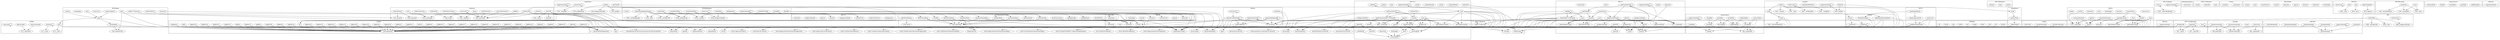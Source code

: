 strict digraph {
subgraph cluster_3073_Counters {
label = "Counters"
"3073_increment" [label="increment"]
"3073_current" [label="current"]
"3073_reset" [label="reset"]
"3073_decrement" [label="decrement"]
}subgraph cluster_1283_IERC20Metadata {
label = "IERC20Metadata"
"1283_symbol" [label="symbol"]
"1283_name" [label="name"]
"1283_decimals" [label="decimals"]
}subgraph cluster_8076_NFTStaking {
label = "NFTStaking"
"8076__unstakeMany" [label="_unstakeMany"]
"8076_balanceOf" [label="balanceOf"]
"8076_unstake" [label="unstake"]
"8076_claimForAddress" [label="claimForAddress"]
"8076_stake" [label="stake"]
"8076__claim" [label="_claim"]
"8076_onERC721Received" [label="onERC721Received"]
"8076_constructor" [label="constructor"]
"8076_claim" [label="claim"]
"8076_earningInfo" [label="earningInfo"]
"8076_tokensOfOwner" [label="tokensOfOwner"]
"8076_claimForAddress" -> "8076__claim"
"8076_claim" -> "8076__claim"
"8076_unstake" -> "8076__claim"
"8076__claim" -> "8076__unstakeMany"
}subgraph cluster_2457_ERC721URIStorage {
label = "ERC721URIStorage"
"2457__burn" [label="_burn"]
"2457__setTokenURI" [label="_setTokenURI"]
"2457_tokenURI" [label="tokenURI"]
"2457_tokenURI" -> "2457__baseURI"
"2457_tokenURI" -> "2457_tokenURI"
"2457_tokenURI" -> "2457__exists"
"2457__setTokenURI" -> "2457__exists"
"2457__burn" -> "2457__burn"
}subgraph cluster_7450_Collection {
label = "Collection"
"7450_setmaxMintAmount" [label="setmaxMintAmount"]
"7450_setIsMintActive" [label="setIsMintActive"]
"7450_walletOfOwner" [label="walletOfOwner"]
"7450_pause" [label="pause"]
"7450_setIsAllowListActive" [label="setIsAllowListActive"]
"7450_setBaseURI" [label="setBaseURI"]
"7450_setBaseExtension" [label="setBaseExtension"]
"7450_constructor" [label="constructor"]
"7450_mint" [label="mint"]
"7450__baseURI" [label="_baseURI"]
"7450_getRoot" [label="getRoot"]
"7450_tokenURI" [label="tokenURI"]
"7450_whitelistMint" [label="whitelistMint"]
"7450_withdraw" [label="withdraw"]
"7450_mint" -> "7450_totalSupply"
"7450_mint" -> "7450__safeMint"
"7450_walletOfOwner" -> "7450_ownerOf"
"7450_setmaxMintAmount" -> "7450_onlyOwner"
"7450_whitelistMint" -> "7450__safeMint"
"7450_setBaseExtension" -> "7450_onlyOwner"
"7450_withdraw" -> "7450_onlyOwner"
"7450_mint" -> "7450_owner"
"7450_whitelistMint" -> "7450_totalSupply"
"7450_setIsAllowListActive" -> "7450_onlyOwner"
"7450_whitelistMint" -> "7450_owner"
"7450_getRoot" -> "7450_onlyOwner"
"7450_constructor" -> "7450_constructor"
"7450_tokenURI" -> "7450__exists"
"7450_walletOfOwner" -> "7450_balanceOf"
"7450_setIsMintActive" -> "7450_onlyOwner"
"7450_tokenURI" -> "7450__baseURI"
"7450_pause" -> "7450_onlyOwner"
"7450_setBaseURI" -> "7450_onlyOwner"
}subgraph cluster_2329_ERC721Royalty {
label = "ERC721Royalty"
"2329_supportsInterface" [label="supportsInterface"]
"2329__burn" [label="_burn"]
"2329__burn" -> "2329__burn"
"2329_supportsInterface" -> "2329_supportsInterface"
"2329__burn" -> "2329__resetTokenRoyalty"
}subgraph cluster_2977_Address {
label = "Address"
"2977_isContract" [label="isContract"]
"2977_functionCall" [label="functionCall"]
"2977_verifyCallResult" [label="verifyCallResult"]
"2977_functionStaticCall" [label="functionStaticCall"]
"2977_functionCallWithValue" [label="functionCallWithValue"]
"2977_sendValue" [label="sendValue"]
"2977_functionDelegateCall" [label="functionDelegateCall"]
"2977_functionCallWithValue" -> "2977_verifyCallResult"
"2977_functionCall" -> "2977_functionCallWithValue"
"2977_functionCallWithValue" -> "2977_isContract"
"2977_functionDelegateCall" -> "2977_functionDelegateCall"
"2977_functionDelegateCall" -> "2977_verifyCallResult"
"2977_functionDelegateCall" -> "2977_isContract"
"2977_functionStaticCall" -> "2977_verifyCallResult"
"2977_functionStaticCall" -> "2977_functionStaticCall"
"2977_functionCallWithValue" -> "2977_functionCallWithValue"
"2977_functionStaticCall" -> "2977_isContract"
"2977_functionCall" -> "2977_functionCall"
}subgraph cluster_548_ReentrancyGuard {
label = "ReentrancyGuard"
"548_constructor" [label="constructor"]
}subgraph cluster_17704_console {
label = "console"
"17704_logBytes17" [label="logBytes17"]
"17704_logBytes5" [label="logBytes5"]
"17704_logBytes21" [label="logBytes21"]
"17704_logBytes3" [label="logBytes3"]
"17704_logUint" [label="logUint"]
"17704_logBytes31" [label="logBytes31"]
"17704_logBytes2" [label="logBytes2"]
"17704_logBytes30" [label="logBytes30"]
"17704_logBytes8" [label="logBytes8"]
"17704_logBytes26" [label="logBytes26"]
"17704_logBytes20" [label="logBytes20"]
"17704_logBytes15" [label="logBytes15"]
"17704_logBytes32" [label="logBytes32"]
"17704_logBytes13" [label="logBytes13"]
"17704_logBytes18" [label="logBytes18"]
"17704_log" [label="log"]
"17704_logBytes28" [label="logBytes28"]
"17704_logBytes4" [label="logBytes4"]
"17704_logBytes29" [label="logBytes29"]
"17704__sendLogPayload" [label="_sendLogPayload"]
"17704_logBytes" [label="logBytes"]
"17704_logBytes11" [label="logBytes11"]
"17704_logBool" [label="logBool"]
"17704_logBytes27" [label="logBytes27"]
"17704_logBytes12" [label="logBytes12"]
"17704_logBytes19" [label="logBytes19"]
"17704_logBytes24" [label="logBytes24"]
"17704_logInt" [label="logInt"]
"17704_logAddress" [label="logAddress"]
"17704_logBytes10" [label="logBytes10"]
"17704_logString" [label="logString"]
"17704_logBytes22" [label="logBytes22"]
"17704_logBytes7" [label="logBytes7"]
"17704_logBytes1" [label="logBytes1"]
"17704_logBytes16" [label="logBytes16"]
"17704_logBytes9" [label="logBytes9"]
"17704_logBytes23" [label="logBytes23"]
"17704_logBytes25" [label="logBytes25"]
"17704_logBytes6" [label="logBytes6"]
"17704_logBytes14" [label="logBytes14"]
"17704_log" -> "17704__sendLogPayload"
"17704_logBytes10" -> "17704__sendLogPayload"
"17704_logBytes13" -> "17704__sendLogPayload"
"17704_logBytes" -> "17704__sendLogPayload"
"17704_logBool" -> "17704__sendLogPayload"
"17704_logBytes4" -> "17704__sendLogPayload"
"17704_logBytes30" -> "17704__sendLogPayload"
"17704_logBytes16" -> "17704__sendLogPayload"
"17704_logBytes12" -> "17704__sendLogPayload"
"17704_logBytes6" -> "17704__sendLogPayload"
"17704_logBytes3" -> "17704__sendLogPayload"
"17704_logBytes7" -> "17704__sendLogPayload"
"17704_logBytes31" -> "17704__sendLogPayload"
"17704_logBytes21" -> "17704__sendLogPayload"
"17704_logInt" -> "17704__sendLogPayload"
"17704_logBytes32" -> "17704__sendLogPayload"
"17704_logAddress" -> "17704__sendLogPayload"
"17704_logBytes5" -> "17704__sendLogPayload"
"17704_logBytes20" -> "17704__sendLogPayload"
"17704_logBytes27" -> "17704__sendLogPayload"
"17704_logBytes14" -> "17704__sendLogPayload"
"17704_logBytes26" -> "17704__sendLogPayload"
"17704_logUint" -> "17704__sendLogPayload"
"17704_logBytes15" -> "17704__sendLogPayload"
"17704_logBytes24" -> "17704__sendLogPayload"
"17704_logBytes28" -> "17704__sendLogPayload"
"17704_logBytes1" -> "17704__sendLogPayload"
"17704_logBytes25" -> "17704__sendLogPayload"
"17704_logBytes18" -> "17704__sendLogPayload"
"17704_logBytes8" -> "17704__sendLogPayload"
"17704_logBytes11" -> "17704__sendLogPayload"
"17704_logBytes17" -> "17704__sendLogPayload"
"17704_logBytes23" -> "17704__sendLogPayload"
"17704_logBytes19" -> "17704__sendLogPayload"
"17704_logString" -> "17704__sendLogPayload"
"17704_logBytes22" -> "17704__sendLogPayload"
"17704_logBytes2" -> "17704__sendLogPayload"
"17704_logBytes9" -> "17704__sendLogPayload"
"17704_logBytes29" -> "17704__sendLogPayload"
}subgraph cluster_9640_ERC721A {
label = "ERC721A"
"9640__mint" [label="_mint"]
"9640_getApproved" [label="getApproved"]
"9640_setApprovalForAll" [label="setApprovalForAll"]
"9640_transferFrom" [label="transferFrom"]
"9640__safeMint" [label="_safeMint"]
"9640__burn" [label="_burn"]
"9640_totalSupply" [label="totalSupply"]
"9640_constructor" [label="constructor"]
"9640_ownerOf" [label="ownerOf"]
"9640__numberMinted" [label="_numberMinted"]
"9640__transfer" [label="_transfer"]
"9640__setAux" [label="_setAux"]
"9640__startTokenId" [label="_startTokenId"]
"9640__numberBurned" [label="_numberBurned"]
"9640__ownershipOf" [label="_ownershipOf"]
"9640_safeTransferFrom" [label="safeTransferFrom"]
"9640_symbol" [label="symbol"]
"9640__totalMinted" [label="_totalMinted"]
"9640_supportsInterface" [label="supportsInterface"]
"9640__checkContractOnERC721Received" [label="_checkContractOnERC721Received"]
"9640_tokenURI" [label="tokenURI"]
"9640__baseURI" [label="_baseURI"]
"9640_name" [label="name"]
"9640_approve" [label="approve"]
"9640__getAux" [label="_getAux"]
"9640__afterTokenTransfers" [label="_afterTokenTransfers"]
"9640__approve" [label="_approve"]
"9640_isApprovedForAll" [label="isApprovedForAll"]
"9640__beforeTokenTransfers" [label="_beforeTokenTransfers"]
"9640__exists" [label="_exists"]
"9640_balanceOf" [label="balanceOf"]
"9640__transfer" -> "9640__msgSender"
"9640__exists" -> "9640__startTokenId"
"9640_safeTransferFrom" -> "9640_safeTransferFrom"
"9640__burn" -> "9640__burn"
"9640__burn" -> "9640__msgSender"
"9640__burn" -> "9640_getApproved"
"9640__burn" -> "9640__ownershipOf"
"9640__safeMint" -> "9640__mint"
"9640_constructor" -> "9640__startTokenId"
"9640__safeMint" -> "9640__safeMint"
"9640_safeTransferFrom" -> "9640__checkContractOnERC721Received"
"9640__transfer" -> "9640__approve"
"9640__transfer" -> "9640__ownershipOf"
"9640_supportsInterface" -> "9640_supportsInterface"
"9640_ownerOf" -> "9640__ownershipOf"
"9640_approve" -> "9640_isApprovedForAll"
"9640__transfer" -> "9640__afterTokenTransfers"
"9640_transferFrom" -> "9640__transfer"
"9640__burn" -> "9640__approve"
"9640__ownershipOf" -> "9640__startTokenId"
"9640__transfer" -> "9640_getApproved"
"9640_getApproved" -> "9640__exists"
"9640__mint" -> "9640__beforeTokenTransfers"
"9640__burn" -> "9640__beforeTokenTransfers"
"9640_safeTransferFrom" -> "9640__transfer"
"9640__mint" -> "9640__checkContractOnERC721Received"
"9640_approve" -> "9640_ownerOf"
"9640__checkContractOnERC721Received" -> "9640__msgSender"
"9640__transfer" -> "9640__beforeTokenTransfers"
"9640__transfer" -> "9640_isApprovedForAll"
"9640_tokenURI" -> "9640__baseURI"
"9640__burn" -> "9640__afterTokenTransfers"
"9640_tokenURI" -> "9640__exists"
"9640_setApprovalForAll" -> "9640__msgSender"
"9640__totalMinted" -> "9640__startTokenId"
"9640__mint" -> "9640__afterTokenTransfers"
"9640_totalSupply" -> "9640__startTokenId"
"9640_approve" -> "9640__msgSender"
"9640__burn" -> "9640_isApprovedForAll"
"9640_approve" -> "9640__approve"
}subgraph cluster_4531_LazyNFT {
label = "LazyNFT"
"4531_constructor" [label="constructor"]
"4531__hash" [label="_hash"]
"4531_supportsInterface" [label="supportsInterface"]
"4531_availableToWithdraw" [label="availableToWithdraw"]
"4531_redeem" [label="redeem"]
"4531__verify" [label="_verify"]
"4531_withdraw" [label="withdraw"]
"4531__verify" -> "4531__hash"
"4531_redeem" -> "4531_hasRole"
"4531_redeem" -> "4531__transfer"
"4531_redeem" -> "4531__verify"
"4531_withdraw" -> "4531_hasRole"
"4531_constructor" -> "4531__setupRole"
"4531_redeem" -> "4531__mint"
"4531_constructor" -> "4531_constructor"
"4531_supportsInterface" -> "4531_supportsInterface"
"4531__hash" -> "4531__hashTypedDataV4"
"4531_redeem" -> "4531__setTokenURI"
}subgraph cluster_2484_IERC721Metadata {
label = "IERC721Metadata"
"2484_name" [label="name"]
"2484_tokenURI" [label="tokenURI"]
"2484_symbol" [label="symbol"]
}subgraph cluster_308_AccessControl {
label = "AccessControl"
"308_renounceRole" [label="renounceRole"]
"308_hasRole" [label="hasRole"]
"308__setRoleAdmin" [label="_setRoleAdmin"]
"308_getRoleAdmin" [label="getRoleAdmin"]
"308_grantRole" [label="grantRole"]
"308_revokeRole" [label="revokeRole"]
"308__revokeRole" [label="_revokeRole"]
"308_supportsInterface" [label="supportsInterface"]
"308__grantRole" [label="_grantRole"]
"308__setupRole" [label="_setupRole"]
"308__checkRole" [label="_checkRole"]
"308__setupRole" -> "308__grantRole"
"308_revokeRole" -> "308_getRoleAdmin"
"308_renounceRole" -> "308__revokeRole"
"308__grantRole" -> "308__msgSender"
"308__checkRole" -> "308_hasRole"
"308__grantRole" -> "308_hasRole"
"308_revokeRole" -> "308_onlyRole"
"308__revokeRole" -> "308__msgSender"
"308__revokeRole" -> "308_hasRole"
"308_grantRole" -> "308__grantRole"
"308_renounceRole" -> "308__msgSender"
"308_revokeRole" -> "308__revokeRole"
"308_supportsInterface" -> "308_supportsInterface"
"308_grantRole" -> "308_onlyRole"
"308_grantRole" -> "308_getRoleAdmin"
"308__setRoleAdmin" -> "308_getRoleAdmin"
}subgraph cluster_4278_SafeMath {
label = "SafeMath"
"4278_tryMod" [label="tryMod"]
"4278_div" [label="div"]
"4278_sub" [label="sub"]
"4278_tryDiv" [label="tryDiv"]
"4278_tryAdd" [label="tryAdd"]
"4278_mul" [label="mul"]
"4278_tryMul" [label="tryMul"]
"4278_add" [label="add"]
"4278_trySub" [label="trySub"]
"4278_mod" [label="mod"]
}subgraph cluster_2999_Context {
label = "Context"
"2999__msgSender" [label="_msgSender"]
"2999__msgData" [label="_msgData"]
}subgraph cluster_8254_ERC20Token {
label = "ERC20Token"
"8254_totalSupply" [label="totalSupply"]
"8254_balanceOf" [label="balanceOf"]
"8254_decimals" [label="decimals"]
"8254_approve" [label="approve"]
"8254_allowance" [label="allowance"]
"8254_transfer" [label="transfer"]
"8254_transferFrom" [label="transferFrom"]
"8254_name" [label="name"]
"8254_symbol" [label="symbol"]
}subgraph cluster_1214_IERC20 {
label = "IERC20"
"1214_balanceOf" [label="balanceOf"]
"1214_approve" [label="approve"]
"1214_transferFrom" [label="transferFrom"]
"1214_allowance" [label="allowance"]
"1214_transfer" [label="transfer"]
"1214_totalSupply" [label="totalSupply"]
}subgraph cluster_3776_MerkleProof {
label = "MerkleProof"
"3776_verify" [label="verify"]
"3776_processProof" [label="processProof"]
"3776__efficientHash" [label="_efficientHash"]
"3776_verify" -> "3776_processProof"
"3776_processProof" -> "3776__efficientHash"
}subgraph cluster_4678_WETH10 {
label = "WETH10"
"4678_approveSpender" [label="approveSpender"]
"4678_burn" [label="burn"]
"4678_mint" [label="mint"]
"4678_constructor" [label="constructor"]
"4678_approveSpender" -> "4678_approve"
"4678_burn" -> "4678__burn"
"4678_mint" -> "4678__mint"
"4678_constructor" -> "4678_constructor"
}subgraph cluster_3276_Strings {
label = "Strings"
"3276_toHexString" [label="toHexString"]
"3276_toString" [label="toString"]
"3276_toHexString" -> "3276_toHexString"
}subgraph cluster_2265_IERC721 {
label = "IERC721"
"2265_getApproved" [label="getApproved"]
"2265_safeTransferFrom" [label="safeTransferFrom"]
"2265_transferFrom" [label="transferFrom"]
"2265_setApprovalForAll" [label="setApprovalForAll"]
"2265_ownerOf" [label="ownerOf"]
"2265_approve" [label="approve"]
"2265_isApprovedForAll" [label="isApprovedForAll"]
"2265_balanceOf" [label="balanceOf"]
}subgraph cluster_3930_EIP712 {
label = "EIP712"
"3930_constructor" [label="constructor"]
"3930__buildDomainSeparator" [label="_buildDomainSeparator"]
"3930__domainSeparatorV4" [label="_domainSeparatorV4"]
"3930__hashTypedDataV4" [label="_hashTypedDataV4"]
"3930__domainSeparatorV4" -> "3930__buildDomainSeparator"
"3930__hashTypedDataV4" -> "3930__domainSeparatorV4"
"3930_constructor" -> "3930__buildDomainSeparator"
}subgraph cluster_3683_ECDSA {
label = "ECDSA"
"3683__throwError" [label="_throwError"]
"3683_recover" [label="recover"]
"3683_tryRecover" [label="tryRecover"]
"3683_toTypedDataHash" [label="toTypedDataHash"]
"3683_toEthSignedMessageHash" [label="toEthSignedMessageHash"]
"3683_recover" -> "3683__throwError"
"3683_recover" -> "3683_tryRecover"
"3683_tryRecover" -> "3683_tryRecover"
}subgraph cluster_2149_ERC721 {
label = "ERC721"
"2149__beforeTokenTransfer" [label="_beforeTokenTransfer"]
"2149__baseURI" [label="_baseURI"]
"2149_safeTransferFrom" [label="safeTransferFrom"]
"2149_getApproved" [label="getApproved"]
"2149__burn" [label="_burn"]
"2149_symbol" [label="symbol"]
"2149__afterTokenTransfer" [label="_afterTokenTransfer"]
"2149__exists" [label="_exists"]
"2149__safeTransfer" [label="_safeTransfer"]
"2149__mint" [label="_mint"]
"2149_approve" [label="approve"]
"2149__setApprovalForAll" [label="_setApprovalForAll"]
"2149__isApprovedOrOwner" [label="_isApprovedOrOwner"]
"2149_supportsInterface" [label="supportsInterface"]
"2149_balanceOf" [label="balanceOf"]
"2149_name" [label="name"]
"2149_tokenURI" [label="tokenURI"]
"2149_isApprovedForAll" [label="isApprovedForAll"]
"2149__transfer" [label="_transfer"]
"2149__approve" [label="_approve"]
"2149_transferFrom" [label="transferFrom"]
"2149_ownerOf" [label="ownerOf"]
"2149__safeMint" [label="_safeMint"]
"2149_constructor" [label="constructor"]
"2149__checkOnERC721Received" [label="_checkOnERC721Received"]
"2149_setApprovalForAll" [label="setApprovalForAll"]
"2149__isApprovedOrOwner" -> "2149_isApprovedForAll"
"2149_transferFrom" -> "2149__isApprovedOrOwner"
"2149_transferFrom" -> "2149__msgSender"
"2149_approve" -> "2149__approve"
"2149_setApprovalForAll" -> "2149__setApprovalForAll"
"2149__burn" -> "2149__approve"
"2149_safeTransferFrom" -> "2149__msgSender"
"2149_getApproved" -> "2149__exists"
"2149__transfer" -> "2149_ownerOf"
"2149__mint" -> "2149__afterTokenTransfer"
"2149__isApprovedOrOwner" -> "2149__exists"
"2149__isApprovedOrOwner" -> "2149_getApproved"
"2149_tokenURI" -> "2149__exists"
"2149_transferFrom" -> "2149__transfer"
"2149__safeMint" -> "2149__checkOnERC721Received"
"2149__safeMint" -> "2149__safeMint"
"2149_safeTransferFrom" -> "2149__isApprovedOrOwner"
"2149_supportsInterface" -> "2149_supportsInterface"
"2149_approve" -> "2149_isApprovedForAll"
"2149__burn" -> "2149__afterTokenTransfer"
"2149__safeTransfer" -> "2149__transfer"
"2149_safeTransferFrom" -> "2149_safeTransferFrom"
"2149__burn" -> "2149__beforeTokenTransfer"
"2149__mint" -> "2149__exists"
"2149__transfer" -> "2149__afterTokenTransfer"
"2149__transfer" -> "2149__approve"
"2149__transfer" -> "2149__beforeTokenTransfer"
"2149__isApprovedOrOwner" -> "2149_ownerOf"
"2149_setApprovalForAll" -> "2149__msgSender"
"2149__checkOnERC721Received" -> "2149__msgSender"
"2149__safeTransfer" -> "2149__checkOnERC721Received"
"2149_tokenURI" -> "2149__baseURI"
"2149__burn" -> "2149_ownerOf"
"2149__safeMint" -> "2149__mint"
"2149__approve" -> "2149_ownerOf"
"2149_safeTransferFrom" -> "2149__safeTransfer"
"2149_approve" -> "2149_ownerOf"
"2149__mint" -> "2149__beforeTokenTransfer"
"2149_approve" -> "2149__msgSender"
}subgraph cluster_486_Ownable {
label = "Ownable"
"486_constructor" [label="constructor"]
"486_owner" [label="owner"]
"486__transferOwnership" [label="_transferOwnership"]
"486_transferOwnership" [label="transferOwnership"]
"486_renounceOwnership" [label="renounceOwnership"]
"486_transferOwnership" -> "486_onlyOwner"
"486_constructor" -> "486__msgSender"
"486_renounceOwnership" -> "486_onlyOwner"
"486_transferOwnership" -> "486__transferOwnership"
"486_constructor" -> "486__transferOwnership"
"486_renounceOwnership" -> "486__transferOwnership"
}subgraph cluster_7016_LazyFactory {
label = "LazyFactory"
"7016_redeem" [label="redeem"]
"7016_getChainID" [label="getChainID"]
"7016_constructor" [label="constructor"]
"7016_supportsInterface" [label="supportsInterface"]
"7016_supportsInterface" -> "7016_supportsInterface"
"7016_redeem" -> "7016_setApprovalForAll"
"7016_constructor" -> "7016__setupRole"
"7016_redeem" -> "7016_hasRole"
"7016_redeem" -> "7016_nonReentrant"
"7016_constructor" -> "7016_constructor"
}subgraph cluster_1258_ERC20Burnable {
label = "ERC20Burnable"
"1258_burn" [label="burn"]
"1258_burnFrom" [label="burnFrom"]
"1258_burnFrom" -> "1258__msgSender"
"1258_burn" -> "1258__burn"
"1258_burnFrom" -> "1258__spendAllowance"
"1258_burn" -> "1258__msgSender"
"1258_burnFrom" -> "1258__burn"
}subgraph cluster_2283_IERC721Receiver {
label = "IERC721Receiver"
"2283_onERC721Received" [label="onERC721Received"]
}subgraph cluster_6764_NFTMarketplace {
label = "NFTMarketplace"
"6764_createBredToken" [label="createBredToken"]
"6764_resellToken" [label="resellToken"]
"6764_getAllowance" [label="getAllowance"]
"6764_supportsInterface" [label="supportsInterface"]
"6764_createMarketSale" [label="createMarketSale"]
"6764_createOwnedTokenFromLazy" [label="createOwnedTokenFromLazy"]
"6764_constructor" [label="constructor"]
"6764_delistToken" [label="delistToken"]
"6764_placeBid" [label="placeBid"]
"6764_acceptBid" [label="acceptBid"]
"6764_createMarketItem" [label="createMarketItem"]
"6764_receive" [label="receive"]
"6764_createOwnedTokenFromLazy" -> "6764__setTokenURI"
"6764_delistToken" -> "6764__transfer"
"6764_delistToken" -> "6764_nonReentrant"
"6764_createMarketItem" -> "6764_setApprovalForAll"
"6764_createOwnedTokenFromLazy" -> "6764_nonReentrant"
"6764_acceptBid" -> "6764__transfer"
"6764_createOwnedTokenFromLazy" -> "6764__setTokenRoyalty"
"6764_createOwnedTokenFromLazy" -> "6764__transfer"
"6764_resellToken" -> "6764_setApprovalForAll"
"6764_constructor" -> "6764_constructor"
"6764_createMarketSale" -> "6764__transfer"
"6764_createBredToken" -> "6764__setTokenURI"
"6764_createOwnedTokenFromLazy" -> "6764__mint"
"6764_createBredToken" -> "6764__mint"
"6764_supportsInterface" -> "6764_supportsInterface"
"6764_createMarketItem" -> "6764_nonReentrant"
}subgraph cluster_8172_TUNES {
label = "TUNES"
"8172_burnFrom" [label="burnFrom"]
"8172_removeController" [label="removeController"]
"8172_mint" [label="mint"]
"8172_addController" [label="addController"]
"8172_constructor" [label="constructor"]
"8172_constructor" -> "8172_constructor"
"8172_burnFrom" -> "8172_burnFrom"
"8172_removeController" -> "8172_onlyOwner"
"8172_burnFrom" -> "8172__burn"
"8172_mint" -> "8172__mint"
"8172_addController" -> "8172_onlyOwner"
}subgraph cluster_8318_Owned {
label = "Owned"
"8318_transferOwnership" [label="transferOwnership"]
"8318_acceptOwnership" [label="acceptOwnership"]
"8318_constructor" [label="constructor"]
}subgraph cluster_1136_ERC20 {
label = "ERC20"
"1136_constructor" [label="constructor"]
"1136_transfer" [label="transfer"]
"1136_decimals" [label="decimals"]
"1136__afterTokenTransfer" [label="_afterTokenTransfer"]
"1136__beforeTokenTransfer" [label="_beforeTokenTransfer"]
"1136_totalSupply" [label="totalSupply"]
"1136__spendAllowance" [label="_spendAllowance"]
"1136_name" [label="name"]
"1136_balanceOf" [label="balanceOf"]
"1136__burn" [label="_burn"]
"1136_increaseAllowance" [label="increaseAllowance"]
"1136_allowance" [label="allowance"]
"1136_transferFrom" [label="transferFrom"]
"1136_decreaseAllowance" [label="decreaseAllowance"]
"1136__approve" [label="_approve"]
"1136__transfer" [label="_transfer"]
"1136_approve" [label="approve"]
"1136_symbol" [label="symbol"]
"1136__mint" [label="_mint"]
"1136__spendAllowance" -> "1136_allowance"
"1136_transferFrom" -> "1136__transfer"
"1136__burn" -> "1136__beforeTokenTransfer"
"1136__mint" -> "1136__beforeTokenTransfer"
"1136_increaseAllowance" -> "1136__msgSender"
"1136__transfer" -> "1136__afterTokenTransfer"
"1136_transfer" -> "1136__msgSender"
"1136__burn" -> "1136__afterTokenTransfer"
"1136_decreaseAllowance" -> "1136__approve"
"1136_increaseAllowance" -> "1136__approve"
"1136_transfer" -> "1136__transfer"
"1136__spendAllowance" -> "1136__approve"
"1136__transfer" -> "1136__beforeTokenTransfer"
"1136_transferFrom" -> "1136__msgSender"
"1136__mint" -> "1136__afterTokenTransfer"
"1136_decreaseAllowance" -> "1136__msgSender"
"1136_approve" -> "1136__approve"
"1136_transferFrom" -> "1136__spendAllowance"
"1136_approve" -> "1136__msgSender"
}subgraph cluster_3954_ERC165 {
label = "ERC165"
"3954_supportsInterface" [label="supportsInterface"]
}subgraph cluster_5746_NFTMarketplaceStorage {
label = "NFTMarketplaceStorage"
"5746_storeLazyMintedItem" [label="storeLazyMintedItem"]
"5746_storeMarketItem" [label="storeMarketItem"]
"5746_fetchMyNFTs" [label="fetchMyNFTs"]
"5746_deleteOwnedItem" [label="deleteOwnedItem"]
"5746_getItemDetails" [label="getItemDetails"]
"5746_storeBid" [label="storeBid"]
"5746_storeBredItem" [label="storeBredItem"]
"5746_storeResellData" [label="storeResellData"]
"5746_fetchMarketItems" [label="fetchMarketItems"]
"5746_getHighestBid" [label="getHighestBid"]
"5746_setMarketSale" [label="setMarketSale"]
"5746_getBidDetails" [label="getBidDetails"]
"5746_fetchItemsListed" [label="fetchItemsListed"]
"5746_deleteMarketItem" [label="deleteMarketItem"]
"5746_fetchMarketItems" -> "5746_owner"
"5746_storeBid" -> "5746_onlyOwner"
"5746_storeMarketItem" -> "5746_onlyOwner"
"5746_storeBredItem" -> "5746_onlyOwner"
"5746_setMarketSale" -> "5746_onlyOwner"
"5746_storeLazyMintedItem" -> "5746_onlyOwner"
"5746_storeResellData" -> "5746_onlyOwner"
"5746_deleteOwnedItem" -> "5746_onlyOwner"
"5746_deleteMarketItem" -> "5746_onlyOwner"
}subgraph cluster_4599_NFT {
label = "NFT"
"4599_constructor" [label="constructor"]
"4599_createToken" [label="createToken"]
"4599_createToken" -> "4599__setTokenURI"
"4599_createToken" -> "4599__mint"
"4599_createToken" -> "4599_setApprovalForAll"
"4599_constructor" -> "4599_constructor"
}subgraph cluster_2682_ERC2981 {
label = "ERC2981"
"2682__setTokenRoyalty" [label="_setTokenRoyalty"]
"2682_supportsInterface" [label="supportsInterface"]
"2682_royaltyInfo" [label="royaltyInfo"]
"2682__setDefaultRoyalty" [label="_setDefaultRoyalty"]
"2682__feeDenominator" [label="_feeDenominator"]
"2682__deleteDefaultRoyalty" [label="_deleteDefaultRoyalty"]
"2682__resetTokenRoyalty" [label="_resetTokenRoyalty"]
"2682__setDefaultRoyalty" -> "2682__feeDenominator"
"2682__setTokenRoyalty" -> "2682__feeDenominator"
"2682_supportsInterface" -> "2682_supportsInterface"
"2682_royaltyInfo" -> "2682__feeDenominator"
}subgraph cluster_508_IERC2981 {
label = "IERC2981"
"508_royaltyInfo" [label="royaltyInfo"]
}subgraph cluster_381_IAccessControl {
label = "IAccessControl"
"381_getRoleAdmin" [label="getRoleAdmin"]
"381_grantRole" [label="grantRole"]
"381_revokeRole" [label="revokeRole"]
"381_hasRole" [label="hasRole"]
"381_renounceRole" [label="renounceRole"]
}subgraph cluster_3966_IERC165 {
label = "IERC165"
"3966_supportsInterface" [label="supportsInterface"]
}subgraph cluster_solidity {
label = "[Solidity]"
"revert ApprovalQueryForNonexistentToken()" 
"balance(address)" 
"gas()" 
"revert(uint256,uint256)" 
"require(bool)" 
"keccak256(bytes)" 
"code(address)" 
"revert TransferCallerNotOwnerNorApproved()" 
"abi.encode()" 
"abi.encodePacked()" 
"keccak256(uint256,uint256)" 
"require(bool,string)" 
"ecrecover(bytes32,uint8,bytes32,bytes32)" 
"revert MintZeroQuantity()" 
"chainid()" 
"revert OwnerQueryForNonexistentToken()" 
"mload(uint256)" 
"revert ApprovalCallerNotOwnerNorApproved()" 
"revert TransferToZeroAddress()" 
"staticcall(uint256,uint256,uint256,uint256,uint256,uint256)" 
"revert ApproveToCaller()" 
"revert ApprovalToCurrentOwner()" 
"mstore(uint256,uint256)" 
"revert TransferToNonERC721ReceiverImplementer()" 
"abi.encodeWithSignature()" 
"revert URIQueryForNonexistentToken()" 
"type()" 
"revert()" 
"revert BalanceQueryForZeroAddress()" 
"revert TransferFromIncorrectOwner()" 
"byte(uint256,uint256)" 
"revert(string)" 
"revert MintToZeroAddress()" 
"4531_withdraw" -> "require(bool,string)"
"17704_logBytes3" -> "abi.encodeWithSignature()"
"17704_logBytes7" -> "abi.encodeWithSignature()"
"3683_tryRecover" -> "mload(uint256)"
"9640__transfer" -> "revert TransferCallerNotOwnerNorApproved()"
"2977_functionCallWithValue" -> "require(bool,string)"
"4531__hash" -> "abi.encode()"
"6764_resellToken" -> "revert()"
"1136__burn" -> "require(bool,string)"
"9640_supportsInterface" -> "type()"
"17704_logInt" -> "abi.encodeWithSignature()"
"2149__setApprovalForAll" -> "require(bool,string)"
"2149__safeMint" -> "require(bool,string)"
"5746_deleteMarketItem" -> "require(bool)"
"9640_tokenURI" -> "abi.encodePacked()"
"9640_getApproved" -> "revert ApprovalQueryForNonexistentToken()"
"17704_logBytes17" -> "abi.encodeWithSignature()"
"17704_logBytes23" -> "abi.encodeWithSignature()"
"17704_logBytes9" -> "abi.encodeWithSignature()"
"1136__mint" -> "require(bool,string)"
"6764_createMarketItem" -> "require(bool,string)"
"2977_functionCallWithValue" -> "balance(address)"
"2682__setDefaultRoyalty" -> "require(bool,string)"
"17704_logBytes15" -> "abi.encodeWithSignature()"
"5746_deleteOwnedItem" -> "require(bool,string)"
"6764_acceptBid" -> "require(bool,string)"
"17704_logBytes10" -> "abi.encodeWithSignature()"
"17704_logBytes8" -> "abi.encodeWithSignature()"
"2682_supportsInterface" -> "type()"
"2149_tokenURI" -> "require(bool,string)"
"17704_logBytes18" -> "abi.encodeWithSignature()"
"2457_tokenURI" -> "abi.encodePacked()"
"7450_whitelistMint" -> "keccak256(bytes)"
"3683_toEthSignedMessageHash" -> "keccak256(bytes)"
"7016_getChainID" -> "chainid()"
"9640_tokenURI" -> "revert URIQueryForNonexistentToken()"
"17704_logBytes20" -> "abi.encodeWithSignature()"
"9640_safeTransferFrom" -> "revert TransferToNonERC721ReceiverImplementer()"
"17704_logBytes26" -> "abi.encodeWithSignature()"
"2977_verifyCallResult" -> "mload(uint256)"
"9640_approve" -> "revert ApprovalToCurrentOwner()"
"8076__unstakeMany" -> "require(bool,string)"
"2457__setTokenURI" -> "require(bool,string)"
"6764_acceptBid" -> "require(bool)"
"9640_approve" -> "revert ApprovalCallerNotOwnerNorApproved()"
"3073_decrement" -> "require(bool,string)"
"486_transferOwnership" -> "require(bool,string)"
"17704_logBytes11" -> "abi.encodeWithSignature()"
"17704_logBytes" -> "abi.encodeWithSignature()"
"3930_constructor" -> "keccak256(bytes)"
"9640_balanceOf" -> "revert BalanceQueryForZeroAddress()"
"17704_logBytes27" -> "abi.encodeWithSignature()"
"8076__claim" -> "require(bool,string)"
"2149__checkOnERC721Received" -> "mload(uint256)"
"1136__transfer" -> "require(bool,string)"
"4531__hash" -> "keccak256(bytes)"
"9640__checkContractOnERC721Received" -> "revert TransferToNonERC721ReceiverImplementer()"
"2977_sendValue" -> "balance(address)"
"308_renounceRole" -> "require(bool,string)"
"2149_ownerOf" -> "require(bool,string)"
"17704_logBytes31" -> "abi.encodeWithSignature()"
"9640__burn" -> "revert TransferCallerNotOwnerNorApproved()"
"2149__safeTransfer" -> "require(bool,string)"
"2149__checkOnERC721Received" -> "revert(string)"
"3683_toTypedDataHash" -> "abi.encodePacked()"
"2977_isContract" -> "code(address)"
"17704_logString" -> "abi.encodeWithSignature()"
"7450_mint" -> "require(bool,string)"
"8318_acceptOwnership" -> "require(bool)"
"3930__buildDomainSeparator" -> "keccak256(bytes)"
"5746_deleteMarketItem" -> "require(bool,string)"
"3683__throwError" -> "revert(string)"
"7016_redeem" -> "require(bool,string)"
"7450_mint" -> "require(bool)"
"7450_whitelistMint" -> "require(bool,string)"
"9640__checkContractOnERC721Received" -> "mload(uint256)"
"6764_createMarketSale" -> "require(bool,string)"
"17704_logBytes24" -> "abi.encodeWithSignature()"
"2977_functionStaticCall" -> "require(bool,string)"
"2977_sendValue" -> "require(bool,string)"
"8076_onERC721Received" -> "require(bool,string)"
"308__checkRole" -> "abi.encodePacked()"
"2149_tokenURI" -> "abi.encodePacked()"
"2977_verifyCallResult" -> "revert(string)"
"1136_decreaseAllowance" -> "require(bool,string)"
"2149_balanceOf" -> "require(bool,string)"
"5746_storeBid" -> "require(bool,string)"
"2149__isApprovedOrOwner" -> "require(bool,string)"
"4531_redeem" -> "require(bool,string)"
"9640__checkContractOnERC721Received" -> "revert(uint256,uint256)"
"17704_logBytes13" -> "abi.encodeWithSignature()"
"2149_getApproved" -> "require(bool,string)"
"17704_logBytes29" -> "abi.encodeWithSignature()"
"17704_logBytes30" -> "abi.encodeWithSignature()"
"8076_stake" -> "require(bool,string)"
"17704_logBytes22" -> "abi.encodeWithSignature()"
"2149_transferFrom" -> "require(bool,string)"
"3954_supportsInterface" -> "type()"
"9640__mint" -> "revert MintToZeroAddress()"
"2977_verifyCallResult" -> "revert(uint256,uint256)"
"2682__setTokenRoyalty" -> "require(bool,string)"
"17704_logBytes5" -> "abi.encodeWithSignature()"
"3776__efficientHash" -> "mstore(uint256,uint256)"
"17704_logBytes25" -> "abi.encodeWithSignature()"
"17704_logBytes1" -> "abi.encodeWithSignature()"
"17704__sendLogPayload" -> "staticcall(uint256,uint256,uint256,uint256,uint256,uint256)"
"3276_toHexString" -> "require(bool,string)"
"7450_withdraw" -> "balance(address)"
"4278_sub" -> "require(bool,string)"
"9640__transfer" -> "revert TransferFromIncorrectOwner()"
"4278_div" -> "require(bool,string)"
"2149_safeTransferFrom" -> "require(bool,string)"
"8318_transferOwnership" -> "require(bool)"
"17704_logBytes12" -> "abi.encodeWithSignature()"
"1136__approve" -> "require(bool,string)"
"9640__transfer" -> "revert TransferToZeroAddress()"
"17704_logBytes19" -> "abi.encodeWithSignature()"
"17704_log" -> "abi.encodeWithSignature()"
"4278_mod" -> "require(bool,string)"
"17704_logBytes14" -> "abi.encodeWithSignature()"
"17704_logBytes4" -> "abi.encodeWithSignature()"
"17704_logBytes2" -> "abi.encodeWithSignature()"
"17704_logBytes6" -> "abi.encodeWithSignature()"
"308_supportsInterface" -> "type()"
"2149__checkOnERC721Received" -> "revert(uint256,uint256)"
"2149_supportsInterface" -> "type()"
"17704_logBytes28" -> "abi.encodeWithSignature()"
"17704_logBytes16" -> "abi.encodeWithSignature()"
"17704_logUint" -> "abi.encodeWithSignature()"
"2149__mint" -> "require(bool,string)"
"17704_logBytes21" -> "abi.encodeWithSignature()"
"2149__transfer" -> "require(bool,string)"
"17704_logBool" -> "abi.encodeWithSignature()"
"17704_logAddress" -> "abi.encodeWithSignature()"
"308__checkRole" -> "revert(string)"
"3683_toEthSignedMessageHash" -> "abi.encodePacked()"
"3930__buildDomainSeparator" -> "abi.encode()"
"3683_tryRecover" -> "byte(uint256,uint256)"
"2149_approve" -> "require(bool,string)"
"2457_tokenURI" -> "require(bool,string)"
"6764_placeBid" -> "require(bool,string)"
"17704__sendLogPayload" -> "gas()"
"7450_withdraw" -> "require(bool)"
"6764_createBredToken" -> "require(bool,string)"
"9640__mint" -> "revert TransferToNonERC721ReceiverImplementer()"
"7450_tokenURI" -> "abi.encodePacked()"
"2977_functionDelegateCall" -> "require(bool,string)"
"6764_createOwnedTokenFromLazy" -> "require(bool,string)"
"9640__ownershipOf" -> "revert OwnerQueryForNonexistentToken()"
"17704_logBytes32" -> "abi.encodeWithSignature()"
"9640__mint" -> "revert MintZeroQuantity()"
"3776__efficientHash" -> "keccak256(uint256,uint256)"
"1136__spendAllowance" -> "require(bool,string)"
"8172_mint" -> "require(bool,string)"
"3683_tryRecover" -> "ecrecover(bytes32,uint8,bytes32,bytes32)"
"3683_toTypedDataHash" -> "keccak256(bytes)"
"7450_whitelistMint" -> "abi.encodePacked()"
"9640__mint" -> "revert()"
"9640_setApprovalForAll" -> "revert ApproveToCaller()"
"7450_tokenURI" -> "require(bool,string)"
}"6764_createMarketItem" -> "2265_ownerOf"
"8076_stake" -> "7450_ownerOf"
"6764_resellToken" -> "5746_storeResellData"
"6764_resellToken" -> "17704_log"
"3930__hashTypedDataV4" -> "3683_toTypedDataHash"
"3683_toEthSignedMessageHash" -> "3276_toString"
"5746_storeLazyMintedItem" -> "3073_current"
"5746_deleteMarketItem" -> "3073_increment"
"5746_storeBredItem" -> "3073_increment"
"8076_stake" -> "7450_transferFrom"
"4599_createToken" -> "3073_current"
"5746_storeMarketItem" -> "3073_increment"
"5746_storeMarketItem" -> "3073_current"
"6764_createMarketItem" -> "508_royaltyInfo"
"6764_resellToken" -> "2265_transferFrom"
"6764_getAllowance" -> "1214_allowance"
"6764_placeBid" -> "1214_balanceOf"
"6764_createMarketItem" -> "2265_transferFrom"
"2149_tokenURI" -> "3276_toString"
"6764_placeBid" -> "5746_storeBid"
"4599_createToken" -> "3073_increment"
"8076_tokensOfOwner" -> "7450_totalSupply"
"2149__checkOnERC721Received" -> "2283_onERC721Received"
"6764_createBredToken" -> "2265_ownerOf"
"9640__checkContractOnERC721Received" -> "2283_onERC721Received"
"8076__unstakeMany" -> "7450_transferFrom"
"7016_redeem" -> "6764_createOwnedTokenFromLazy"
"6764_resellToken" -> "2265_ownerOf"
"6764_createMarketSale" -> "5746_getItemDetails"
"2149__checkOnERC721Received" -> "2977_isContract"
"7450_whitelistMint" -> "17704_log"
"6764_createMarketSale" -> "5746_setMarketSale"
"5746_fetchMyNFTs" -> "3073_current"
"6764_createMarketSale" -> "17704_log"
"5746_storeLazyMintedItem" -> "3073_increment"
"8076_balanceOf" -> "7450_totalSupply"
"6764_createBredToken" -> "5746_storeBredItem"
"6764_delistToken" -> "5746_deleteMarketItem"
"6764_createBredToken" -> "508_royaltyInfo"
"7450_whitelistMint" -> "3776_verify"
"6764_acceptBid" -> "17704_log"
"6764_acceptBid" -> "5746_getBidDetails"
"5746_fetchMarketItems" -> "3073_current"
"308__checkRole" -> "3276_toHexString"
"6764_createOwnedTokenFromLazy" -> "5746_storeLazyMintedItem"
"6764_createMarketItem" -> "5746_storeMarketItem"
"6764_acceptBid" -> "5746_getHighestBid"
"4531__verify" -> "3683_recover"
"6764_placeBid" -> "17704_log"
"6764_acceptBid" -> "5746_setMarketSale"
"5746_setMarketSale" -> "3073_increment"
"5746_storeBredItem" -> "3073_current"
"5746_storeResellData" -> "3073_decrement"
"4531__verify" -> "3683_toEthSignedMessageHash"
"9640__mint" -> "2977_isContract"
"9640_safeTransferFrom" -> "2977_isContract"
"6764_resellToken" -> "5746_deleteOwnedItem"
"9640_tokenURI" -> "3276_toString"
"6764_acceptBid" -> "1214_balanceOf"
"7016_redeem" -> "17704_log"
"6764_acceptBid" -> "1214_transferFrom"
"5746_fetchItemsListed" -> "3073_current"
"8076__claim" -> "8172_mint"
"7450_tokenURI" -> "3276_toString"
"5746_fetchMarketItems" -> "17704_log"
"7450_tokenURI" -> "17704_log"
}